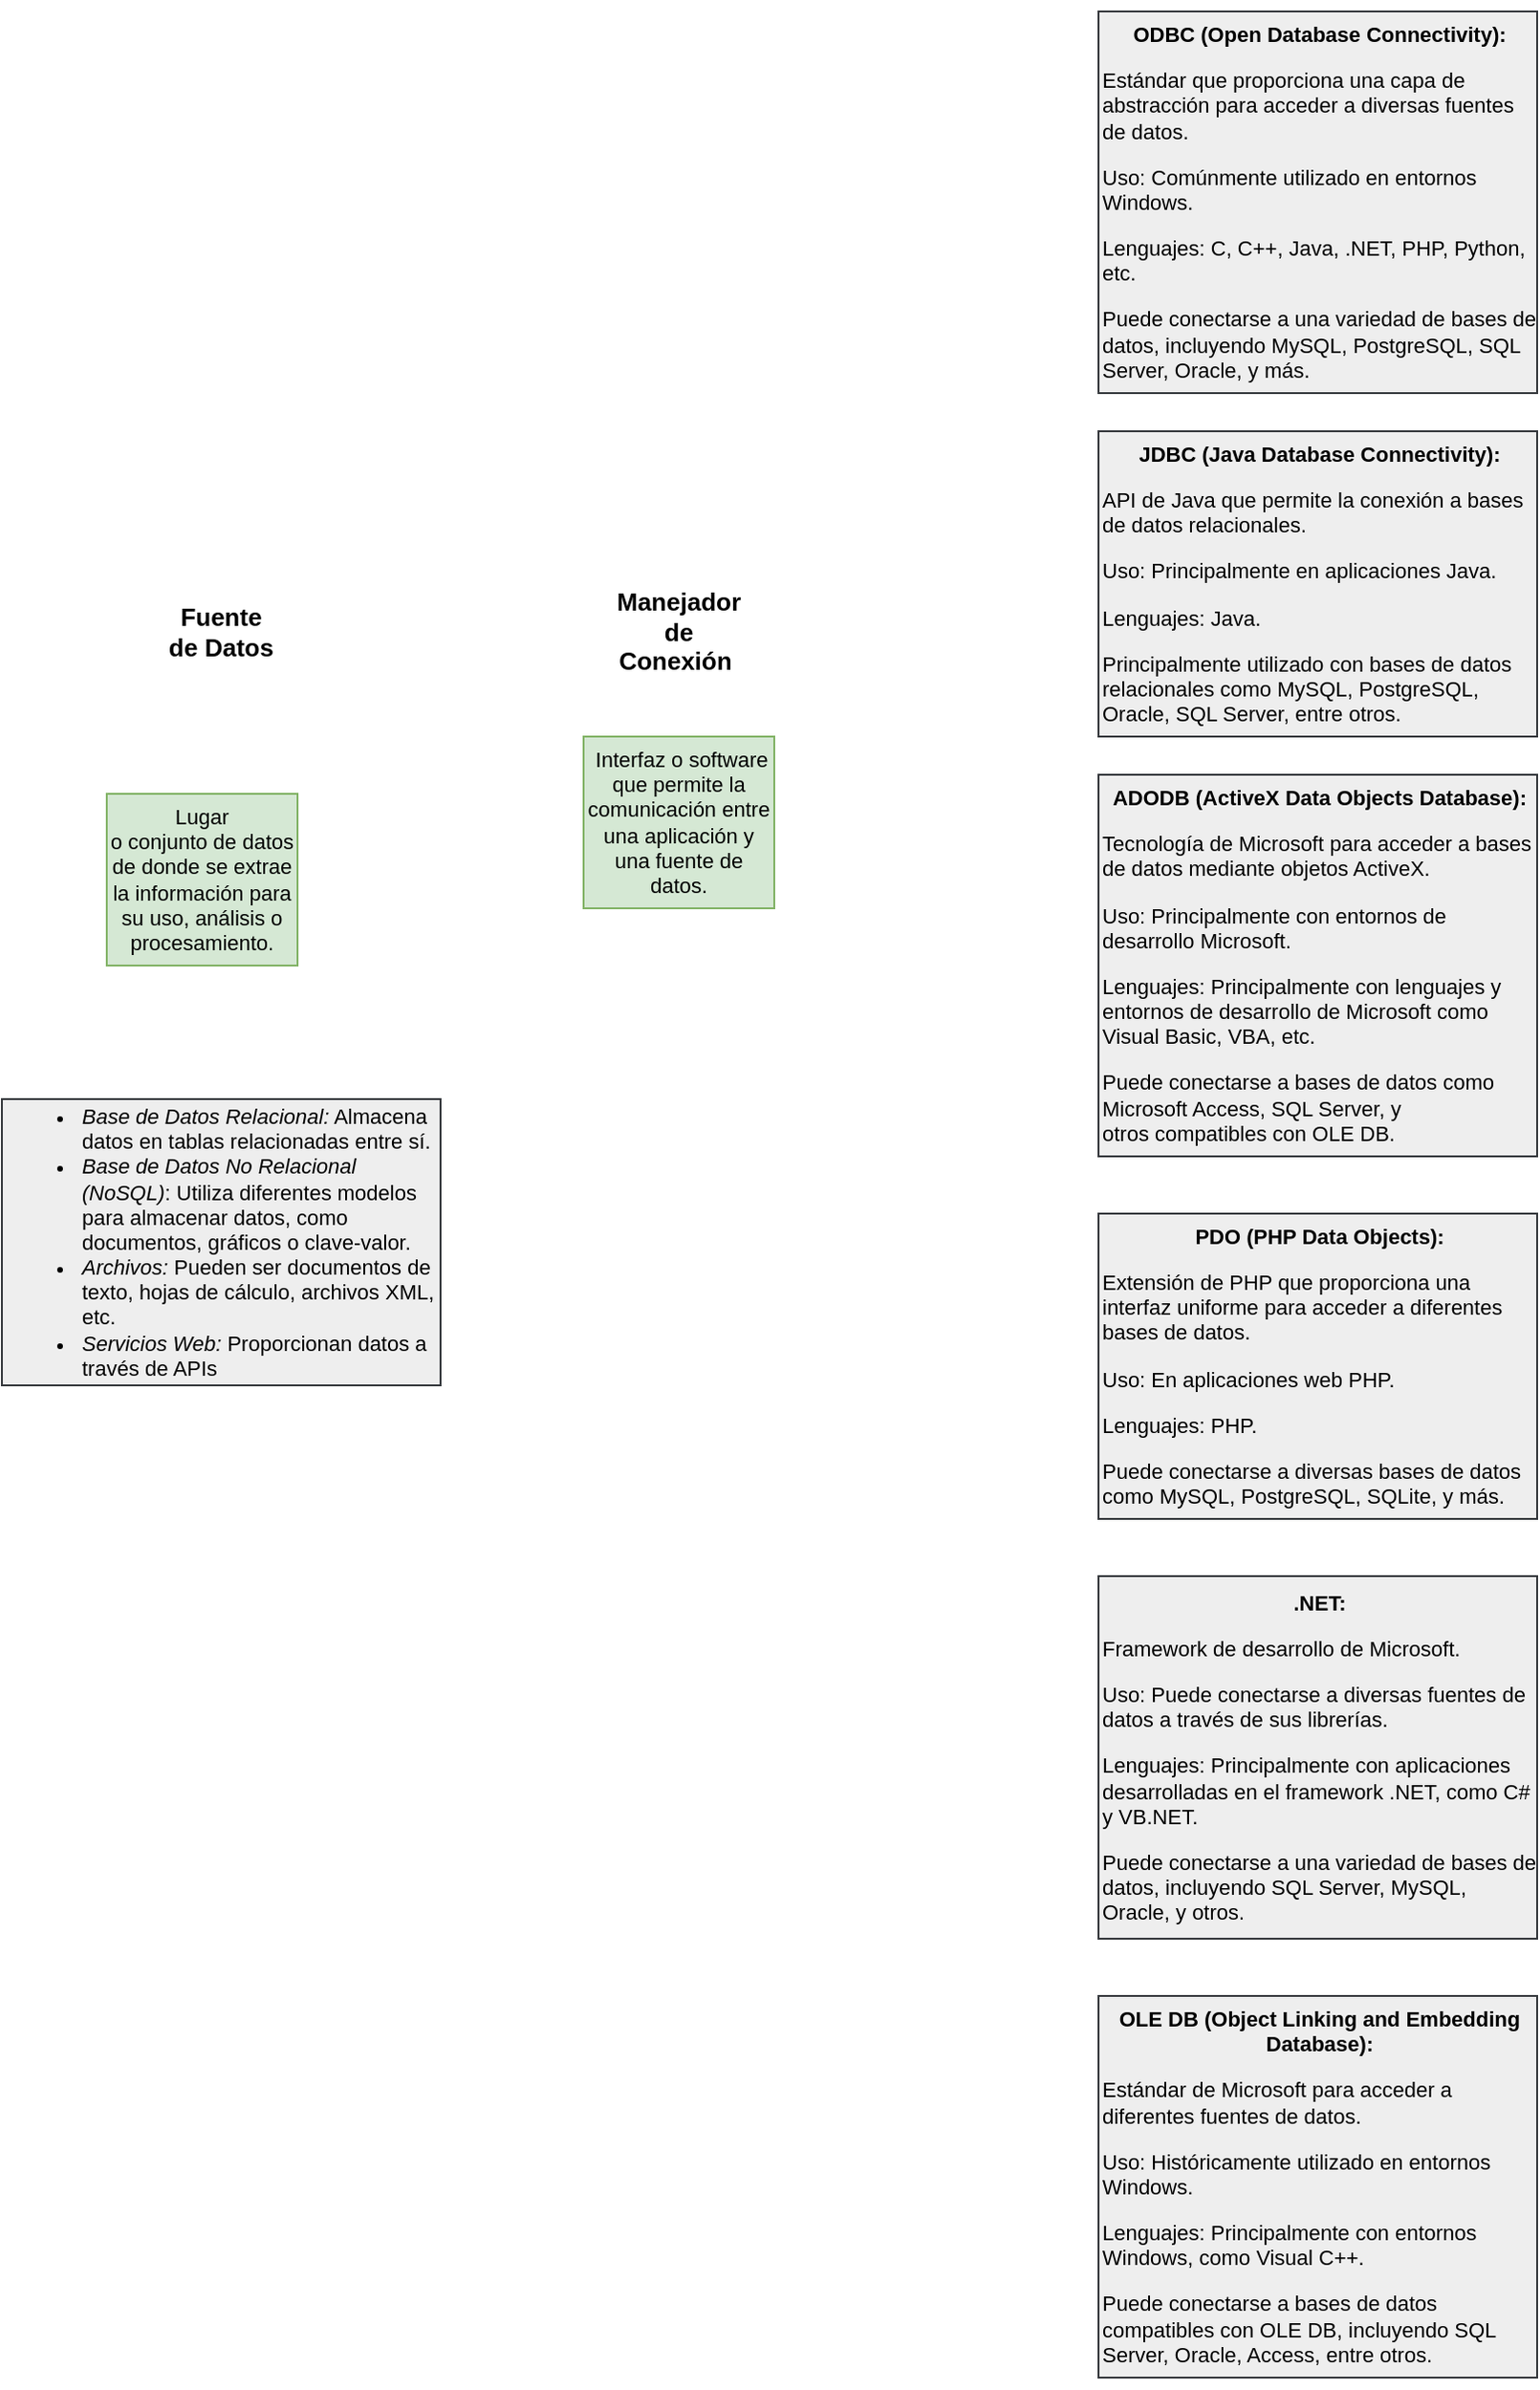 <mxfile version="22.1.5" type="github">
  <diagram name="Página-1" id="4iXY_Nk34Ne-SheheuSN">
    <mxGraphModel dx="1540" dy="2071" grid="1" gridSize="10" guides="1" tooltips="1" connect="1" arrows="1" fold="1" page="1" pageScale="1" pageWidth="1920" pageHeight="1200" math="0" shadow="0">
      <root>
        <mxCell id="0" />
        <mxCell id="1" parent="0" />
        <mxCell id="6sOeRgY5XGvY_d-i2xNn-1" value="Lugar&lt;br style=&quot;font-size: 11px;&quot;&gt;o conjunto de datos de donde se extrae la información para su uso, análisis o&lt;br style=&quot;font-size: 11px;&quot;&gt;procesamiento." style="rounded=0;whiteSpace=wrap;html=1;fillColor=#d5e8d4;strokeColor=#82b366;align=center;fontSize=11;" vertex="1" parent="1">
          <mxGeometry x="160" y="380" width="100" height="90" as="geometry" />
        </mxCell>
        <mxCell id="6sOeRgY5XGvY_d-i2xNn-2" value="Fuente de Datos" style="text;html=1;strokeColor=none;fillColor=none;align=center;verticalAlign=middle;whiteSpace=wrap;rounded=0;fontStyle=1;fontSize=13;" vertex="1" parent="1">
          <mxGeometry x="190" y="280" width="60" height="30" as="geometry" />
        </mxCell>
        <mxCell id="6sOeRgY5XGvY_d-i2xNn-3" value="&lt;p class=&quot;MsoNormal&quot;&gt;&lt;/p&gt;&lt;ul&gt;&lt;li&gt;&lt;i&gt;Base de Datos Relacional:&lt;/i&gt; Almacena datos en tablas relacionadas entre sí.&lt;/li&gt;&lt;li&gt;&lt;span style=&quot;background-color: initial;&quot;&gt;&lt;i&gt;Base de Datos No Relacional (NoSQL)&lt;/i&gt;: Utiliza diferentes &lt;/span&gt;&lt;span style=&quot;background-color: initial;&quot;&gt;modelos para almacenar datos, como documentos, gráficos o clave-valor.&lt;/span&gt;&lt;/li&gt;&lt;li&gt;&lt;span style=&quot;background-color: initial;&quot;&gt;&lt;i&gt;Archivos:&lt;/i&gt; Pueden ser documentos de texto, hojas de cálculo,&amp;nbsp;&lt;/span&gt;&lt;span style=&quot;background-color: initial;&quot;&gt;archivos XML, etc.&lt;/span&gt;&lt;/li&gt;&lt;li&gt;&lt;i&gt;Servicios Web:&lt;/i&gt; Proporcionan datos a través de APIs&amp;nbsp;&lt;/li&gt;&lt;/ul&gt;&lt;p&gt;&lt;/p&gt;" style="rounded=0;whiteSpace=wrap;html=1;fillColor=#eeeeee;strokeColor=#36393d;align=left;fontSize=11;" vertex="1" parent="1">
          <mxGeometry x="105" y="540" width="230" height="150" as="geometry" />
        </mxCell>
        <mxCell id="6sOeRgY5XGvY_d-i2xNn-4" value="&amp;nbsp;Interfaz o software que permite la&lt;br/&gt;comunicación entre una aplicación y una fuente de datos." style="rounded=0;whiteSpace=wrap;html=1;fillColor=#d5e8d4;strokeColor=#82b366;align=center;fontSize=11;" vertex="1" parent="1">
          <mxGeometry x="410" y="350" width="100" height="90" as="geometry" />
        </mxCell>
        <mxCell id="6sOeRgY5XGvY_d-i2xNn-5" value="Manejador de Conexión&amp;nbsp;" style="text;html=1;strokeColor=none;fillColor=none;align=center;verticalAlign=middle;whiteSpace=wrap;rounded=0;fontStyle=1;fontSize=13;" vertex="1" parent="1">
          <mxGeometry x="430" y="280" width="60" height="30" as="geometry" />
        </mxCell>
        <mxCell id="6sOeRgY5XGvY_d-i2xNn-6" value="&lt;p class=&quot;MsoNormal&quot;&gt;&lt;/p&gt;&lt;div&gt;&lt;p style=&quot;text-align: center;&quot; class=&quot;MsoNormal&quot;&gt;&lt;b&gt;ODBC (Open Database Connectivity):&lt;/b&gt;&lt;/p&gt;&lt;p class=&quot;MsoNormal&quot;&gt;&lt;span style=&quot;background-color: initial;&quot;&gt;Estándar que proporciona una capa de abstracción para acceder a diversas fuentes de datos.&lt;/span&gt;&lt;/p&gt;&lt;p class=&quot;MsoNormal&quot;&gt;&lt;span style=&quot;background-color: initial;&quot;&gt;Uso: Comúnmente utilizado en entornos Windows.&lt;/span&gt;&lt;/p&gt;&lt;p class=&quot;MsoNormal&quot;&gt;Lenguajes: C, C++, Java, .NET, PHP, Python, etc.&lt;/p&gt;&lt;p class=&quot;MsoNormal&quot;&gt;&lt;span style=&quot;background-color: initial;&quot;&gt;Puede conectarse a una variedad de bases de datos, incluyendo MySQL, PostgreSQL, SQL Server, Oracle, y más.&lt;/span&gt;&lt;/p&gt;&lt;p class=&quot;MsoNormal&quot;&gt;&lt;/p&gt;&lt;/div&gt;&lt;p&gt;&lt;/p&gt;" style="rounded=0;whiteSpace=wrap;html=1;fillColor=#eeeeee;strokeColor=#36393d;align=left;fontSize=11;" vertex="1" parent="1">
          <mxGeometry x="680" y="-30" width="230" height="200" as="geometry" />
        </mxCell>
        <mxCell id="6sOeRgY5XGvY_d-i2xNn-7" value="&lt;p class=&quot;MsoNormal&quot;&gt;&lt;/p&gt;&lt;div&gt;&lt;p style=&quot;text-align: center;&quot; class=&quot;MsoNormal&quot;&gt;&lt;b&gt;JDBC (Java Database Connectivity):&lt;/b&gt;&lt;/p&gt;&lt;p class=&quot;MsoNormal&quot;&gt;API de Java que permite la conexión a bases de datos relacionales.&lt;/p&gt;&lt;p class=&quot;MsoNormal&quot;&gt;Uso: Principalmente en aplicaciones Java.&lt;/p&gt;&lt;p class=&quot;MsoNormal&quot;&gt;Lenguajes: Java.&lt;/p&gt;&lt;p class=&quot;MsoNormal&quot;&gt;&lt;span style=&quot;background-color: initial;&quot;&gt;Principalmente utilizado con bases de datos relacionales como MySQL,&amp;nbsp;&lt;/span&gt;&lt;span style=&quot;background-color: initial;&quot;&gt;PostgreSQL, Oracle, SQL Server, entre otros.&lt;/span&gt;&lt;/p&gt;&lt;p class=&quot;MsoNormal&quot;&gt;&lt;/p&gt;&lt;/div&gt;&lt;p&gt;&lt;/p&gt;" style="rounded=0;whiteSpace=wrap;html=1;fillColor=#eeeeee;strokeColor=#36393d;align=left;fontSize=11;" vertex="1" parent="1">
          <mxGeometry x="680" y="190" width="230" height="160" as="geometry" />
        </mxCell>
        <mxCell id="6sOeRgY5XGvY_d-i2xNn-8" value="&lt;p class=&quot;MsoNormal&quot;&gt;&lt;/p&gt;&lt;div&gt;&lt;p style=&quot;text-align: center;&quot; class=&quot;MsoNormal&quot;&gt;&lt;b&gt;ADODB (ActiveX Data Objects Database):&lt;/b&gt;&lt;/p&gt;&lt;p class=&quot;MsoNormal&quot;&gt;Tecnología de Microsoft para acceder a bases de datos mediante objetos ActiveX.&lt;/p&gt;&lt;p class=&quot;MsoNormal&quot;&gt;Uso: Principalmente con entornos de desarrollo Microsoft.&lt;/p&gt;&lt;p class=&quot;MsoNormal&quot;&gt;Lenguajes: Principalmente con lenguajes y entornos de desarrollo de Microsoft como Visual Basic, VBA, etc.&lt;/p&gt;&lt;p class=&quot;MsoNormal&quot;&gt;&lt;span style=&quot;background-color: initial;&quot;&gt;Puede &lt;/span&gt;&lt;span style=&quot;background-color: initial;&quot;&gt;conectarse a bases de datos como Microsoft Access, SQL Server, y otros&amp;nbsp;&lt;/span&gt;&lt;span style=&quot;background-color: initial;&quot;&gt;compatibles con OLE DB.&lt;/span&gt;&lt;/p&gt;&lt;p class=&quot;MsoNormal&quot;&gt;&lt;/p&gt;&lt;p class=&quot;MsoNormal&quot;&gt;&lt;/p&gt;&lt;/div&gt;&lt;p&gt;&lt;/p&gt;" style="rounded=0;whiteSpace=wrap;html=1;fillColor=#eeeeee;strokeColor=#36393d;align=left;fontSize=11;" vertex="1" parent="1">
          <mxGeometry x="680" y="370" width="230" height="200" as="geometry" />
        </mxCell>
        <mxCell id="6sOeRgY5XGvY_d-i2xNn-9" value="&lt;p class=&quot;MsoNormal&quot;&gt;&lt;/p&gt;&lt;div&gt;&lt;p style=&quot;text-align: center;&quot; class=&quot;MsoNormal&quot;&gt;&lt;b&gt;PDO (PHP Data Objects):&lt;/b&gt;&lt;/p&gt;&lt;p class=&quot;MsoNormal&quot;&gt;Extensión de PHP que proporciona una interfaz uniforme para acceder a diferentes bases de datos.&lt;/p&gt;&lt;p class=&quot;MsoNormal&quot;&gt;&lt;span style=&quot;background-color: initial;&quot;&gt;Uso: En aplicaciones web PHP.&lt;/span&gt;&lt;/p&gt;&lt;p class=&quot;MsoNormal&quot;&gt;Lenguajes: PHP.&lt;/p&gt;&lt;p class=&quot;MsoNormal&quot;&gt;&lt;span style=&quot;background-color: initial;&quot;&gt;Puede&amp;nbsp;&lt;/span&gt;&lt;span style=&quot;background-color: initial;&quot;&gt;conectarse a diversas bases de datos como MySQL, PostgreSQL, SQLite, y más.&lt;/span&gt;&lt;/p&gt;&lt;p class=&quot;MsoNormal&quot;&gt;&lt;/p&gt;&lt;p class=&quot;MsoNormal&quot;&gt;&lt;/p&gt;&lt;/div&gt;&lt;p&gt;&lt;/p&gt;" style="rounded=0;whiteSpace=wrap;html=1;fillColor=#eeeeee;strokeColor=#36393d;align=left;fontSize=11;" vertex="1" parent="1">
          <mxGeometry x="680" y="600" width="230" height="160" as="geometry" />
        </mxCell>
        <mxCell id="6sOeRgY5XGvY_d-i2xNn-10" value="&lt;p class=&quot;MsoNormal&quot;&gt;&lt;/p&gt;&lt;div&gt;&lt;p style=&quot;text-align: center;&quot; class=&quot;MsoNormal&quot;&gt;&lt;b&gt;.NET:&lt;/b&gt;&lt;/p&gt;&lt;p class=&quot;MsoNormal&quot;&gt;&lt;span style=&quot;background-color: initial;&quot;&gt;Framework de desarrollo de Microsoft.&lt;/span&gt;&lt;/p&gt;&lt;p class=&quot;MsoNormal&quot;&gt;&lt;span style=&quot;background-color: initial;&quot;&gt;Uso: Puede conectarse a diversas fuentes de datos a través&amp;nbsp;&lt;/span&gt;&lt;span style=&quot;background-color: initial;&quot;&gt;de sus librerías.&lt;/span&gt;&lt;/p&gt;&lt;p class=&quot;MsoNormal&quot;&gt;Lenguajes: Principalmente con aplicaciones desarrolladas en el framework .NET, como C# y VB.NET.&lt;/p&gt;&lt;p class=&quot;MsoNormal&quot;&gt;&lt;span style=&quot;background-color: initial;&quot;&gt;Puede conectarse a una variedad de bases de datos, incluyendo SQL Server, MySQL, Oracle, y otros.&lt;/span&gt;&lt;/p&gt;&lt;p class=&quot;MsoNormal&quot;&gt;&lt;/p&gt;&lt;p class=&quot;MsoNormal&quot;&gt;&lt;/p&gt;&lt;p class=&quot;MsoNormal&quot;&gt;&lt;/p&gt;&lt;/div&gt;&lt;p&gt;&lt;/p&gt;" style="rounded=0;whiteSpace=wrap;html=1;fillColor=#eeeeee;strokeColor=#36393d;align=left;fontSize=11;" vertex="1" parent="1">
          <mxGeometry x="680" y="790" width="230" height="190" as="geometry" />
        </mxCell>
        <mxCell id="6sOeRgY5XGvY_d-i2xNn-11" value="&lt;p class=&quot;MsoNormal&quot;&gt;&lt;/p&gt;&lt;div&gt;&lt;p style=&quot;text-align: center;&quot; class=&quot;MsoNormal&quot;&gt;&lt;b&gt;OLE DB (Object Linking and Embedding Database):&lt;/b&gt;&lt;/p&gt;&lt;p class=&quot;MsoNormal&quot;&gt;&lt;span style=&quot;background-color: initial;&quot;&gt;Estándar de Microsoft para acceder a diferentes fuentes de datos.&lt;/span&gt;&lt;/p&gt;&lt;p class=&quot;MsoNormal&quot;&gt;&lt;/p&gt;&lt;p class=&quot;MsoNormal&quot;&gt;Uso: Históricamente utilizado en entornos Windows.&lt;/p&gt;&lt;p class=&quot;MsoNormal&quot;&gt;Lenguajes: Principalmente con entornos Windows, como Visual C++.&lt;/p&gt;&lt;p class=&quot;MsoNormal&quot;&gt;&lt;span style=&quot;background-color: initial;&quot;&gt;Puede&amp;nbsp;&lt;/span&gt;&lt;span style=&quot;background-color: initial;&quot;&gt;conectarse a bases de datos compatibles con OLE DB, incluyendo SQL Server,&amp;nbsp;&lt;/span&gt;&lt;span style=&quot;background-color: initial;&quot;&gt;Oracle, Access, entre otros.&lt;/span&gt;&lt;/p&gt;&lt;p class=&quot;MsoNormal&quot;&gt;&lt;/p&gt;&lt;p class=&quot;MsoNormal&quot;&gt;&lt;/p&gt;&lt;p class=&quot;MsoNormal&quot;&gt;&lt;/p&gt;&lt;/div&gt;&lt;p&gt;&lt;/p&gt;" style="rounded=0;whiteSpace=wrap;html=1;fillColor=#eeeeee;strokeColor=#36393d;align=left;fontSize=11;" vertex="1" parent="1">
          <mxGeometry x="680" y="1010" width="230" height="200" as="geometry" />
        </mxCell>
      </root>
    </mxGraphModel>
  </diagram>
</mxfile>
